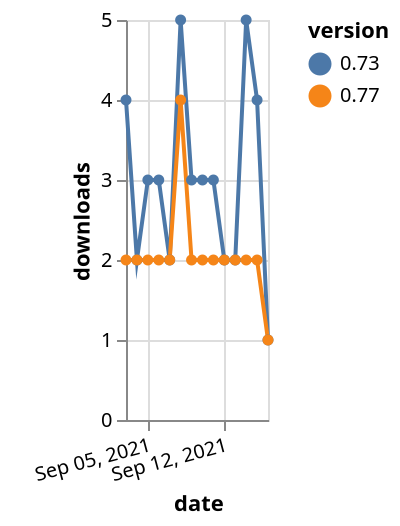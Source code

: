 {"$schema": "https://vega.github.io/schema/vega-lite/v5.json", "description": "A simple bar chart with embedded data.", "data": {"values": [{"date": "2021-09-03", "total": 3553, "delta": 4, "version": "0.73"}, {"date": "2021-09-04", "total": 3555, "delta": 2, "version": "0.73"}, {"date": "2021-09-05", "total": 3558, "delta": 3, "version": "0.73"}, {"date": "2021-09-06", "total": 3561, "delta": 3, "version": "0.73"}, {"date": "2021-09-07", "total": 3563, "delta": 2, "version": "0.73"}, {"date": "2021-09-08", "total": 3568, "delta": 5, "version": "0.73"}, {"date": "2021-09-09", "total": 3571, "delta": 3, "version": "0.73"}, {"date": "2021-09-10", "total": 3574, "delta": 3, "version": "0.73"}, {"date": "2021-09-11", "total": 3577, "delta": 3, "version": "0.73"}, {"date": "2021-09-12", "total": 3579, "delta": 2, "version": "0.73"}, {"date": "2021-09-13", "total": 3581, "delta": 2, "version": "0.73"}, {"date": "2021-09-14", "total": 3586, "delta": 5, "version": "0.73"}, {"date": "2021-09-15", "total": 3590, "delta": 4, "version": "0.73"}, {"date": "2021-09-16", "total": 3591, "delta": 1, "version": "0.73"}, {"date": "2021-09-03", "total": 3281, "delta": 2, "version": "0.77"}, {"date": "2021-09-04", "total": 3283, "delta": 2, "version": "0.77"}, {"date": "2021-09-05", "total": 3285, "delta": 2, "version": "0.77"}, {"date": "2021-09-06", "total": 3287, "delta": 2, "version": "0.77"}, {"date": "2021-09-07", "total": 3289, "delta": 2, "version": "0.77"}, {"date": "2021-09-08", "total": 3293, "delta": 4, "version": "0.77"}, {"date": "2021-09-09", "total": 3295, "delta": 2, "version": "0.77"}, {"date": "2021-09-10", "total": 3297, "delta": 2, "version": "0.77"}, {"date": "2021-09-11", "total": 3299, "delta": 2, "version": "0.77"}, {"date": "2021-09-12", "total": 3301, "delta": 2, "version": "0.77"}, {"date": "2021-09-13", "total": 3303, "delta": 2, "version": "0.77"}, {"date": "2021-09-14", "total": 3305, "delta": 2, "version": "0.77"}, {"date": "2021-09-15", "total": 3307, "delta": 2, "version": "0.77"}, {"date": "2021-09-16", "total": 3308, "delta": 1, "version": "0.77"}]}, "width": "container", "mark": {"type": "line", "point": {"filled": true}}, "encoding": {"x": {"field": "date", "type": "temporal", "timeUnit": "yearmonthdate", "title": "date", "axis": {"labelAngle": -15}}, "y": {"field": "delta", "type": "quantitative", "title": "downloads"}, "color": {"field": "version", "type": "nominal"}, "tooltip": {"field": "delta"}}}